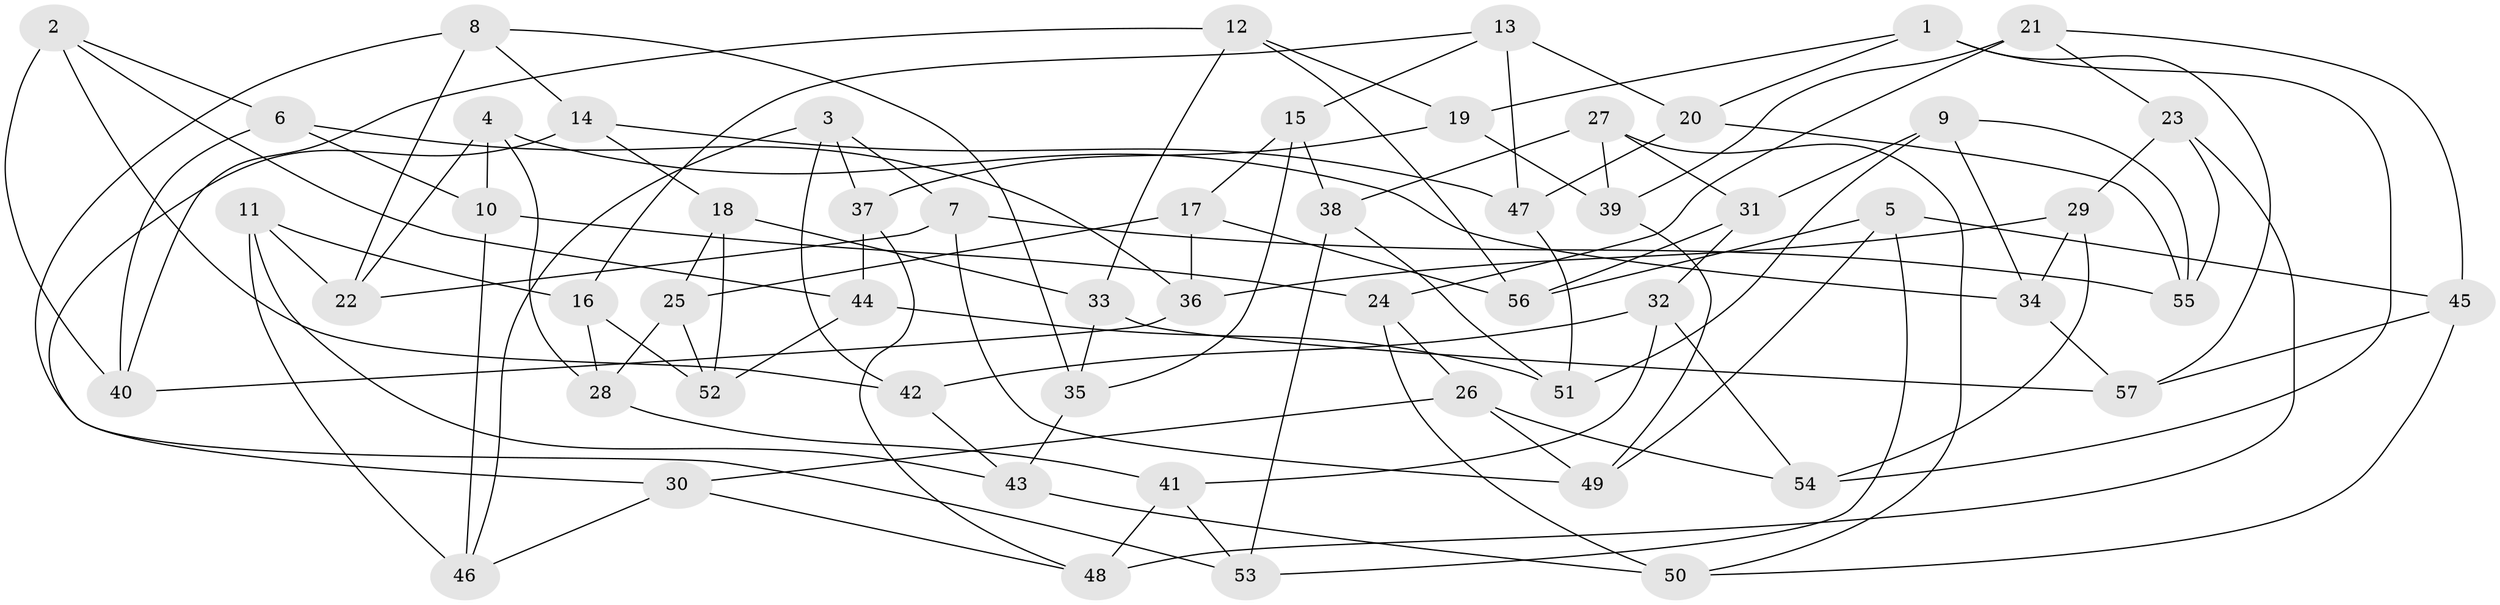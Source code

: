 // coarse degree distribution, {3: 0.11764705882352941, 4: 0.6470588235294118, 5: 0.029411764705882353, 6: 0.058823529411764705, 7: 0.029411764705882353, 8: 0.058823529411764705, 9: 0.058823529411764705}
// Generated by graph-tools (version 1.1) at 2025/02/03/04/25 22:02:46]
// undirected, 57 vertices, 114 edges
graph export_dot {
graph [start="1"]
  node [color=gray90,style=filled];
  1;
  2;
  3;
  4;
  5;
  6;
  7;
  8;
  9;
  10;
  11;
  12;
  13;
  14;
  15;
  16;
  17;
  18;
  19;
  20;
  21;
  22;
  23;
  24;
  25;
  26;
  27;
  28;
  29;
  30;
  31;
  32;
  33;
  34;
  35;
  36;
  37;
  38;
  39;
  40;
  41;
  42;
  43;
  44;
  45;
  46;
  47;
  48;
  49;
  50;
  51;
  52;
  53;
  54;
  55;
  56;
  57;
  1 -- 19;
  1 -- 54;
  1 -- 57;
  1 -- 20;
  2 -- 40;
  2 -- 6;
  2 -- 42;
  2 -- 44;
  3 -- 46;
  3 -- 42;
  3 -- 37;
  3 -- 7;
  4 -- 28;
  4 -- 22;
  4 -- 34;
  4 -- 10;
  5 -- 49;
  5 -- 53;
  5 -- 56;
  5 -- 45;
  6 -- 10;
  6 -- 36;
  6 -- 40;
  7 -- 55;
  7 -- 49;
  7 -- 22;
  8 -- 35;
  8 -- 14;
  8 -- 22;
  8 -- 53;
  9 -- 34;
  9 -- 51;
  9 -- 31;
  9 -- 55;
  10 -- 24;
  10 -- 46;
  11 -- 46;
  11 -- 43;
  11 -- 16;
  11 -- 22;
  12 -- 33;
  12 -- 19;
  12 -- 40;
  12 -- 56;
  13 -- 20;
  13 -- 15;
  13 -- 47;
  13 -- 16;
  14 -- 18;
  14 -- 30;
  14 -- 47;
  15 -- 38;
  15 -- 17;
  15 -- 35;
  16 -- 52;
  16 -- 28;
  17 -- 36;
  17 -- 56;
  17 -- 25;
  18 -- 25;
  18 -- 33;
  18 -- 52;
  19 -- 37;
  19 -- 39;
  20 -- 47;
  20 -- 55;
  21 -- 45;
  21 -- 39;
  21 -- 24;
  21 -- 23;
  23 -- 48;
  23 -- 29;
  23 -- 55;
  24 -- 50;
  24 -- 26;
  25 -- 52;
  25 -- 28;
  26 -- 54;
  26 -- 30;
  26 -- 49;
  27 -- 39;
  27 -- 50;
  27 -- 38;
  27 -- 31;
  28 -- 41;
  29 -- 36;
  29 -- 34;
  29 -- 54;
  30 -- 48;
  30 -- 46;
  31 -- 32;
  31 -- 56;
  32 -- 41;
  32 -- 54;
  32 -- 42;
  33 -- 57;
  33 -- 35;
  34 -- 57;
  35 -- 43;
  36 -- 40;
  37 -- 48;
  37 -- 44;
  38 -- 51;
  38 -- 53;
  39 -- 49;
  41 -- 53;
  41 -- 48;
  42 -- 43;
  43 -- 50;
  44 -- 51;
  44 -- 52;
  45 -- 57;
  45 -- 50;
  47 -- 51;
}
